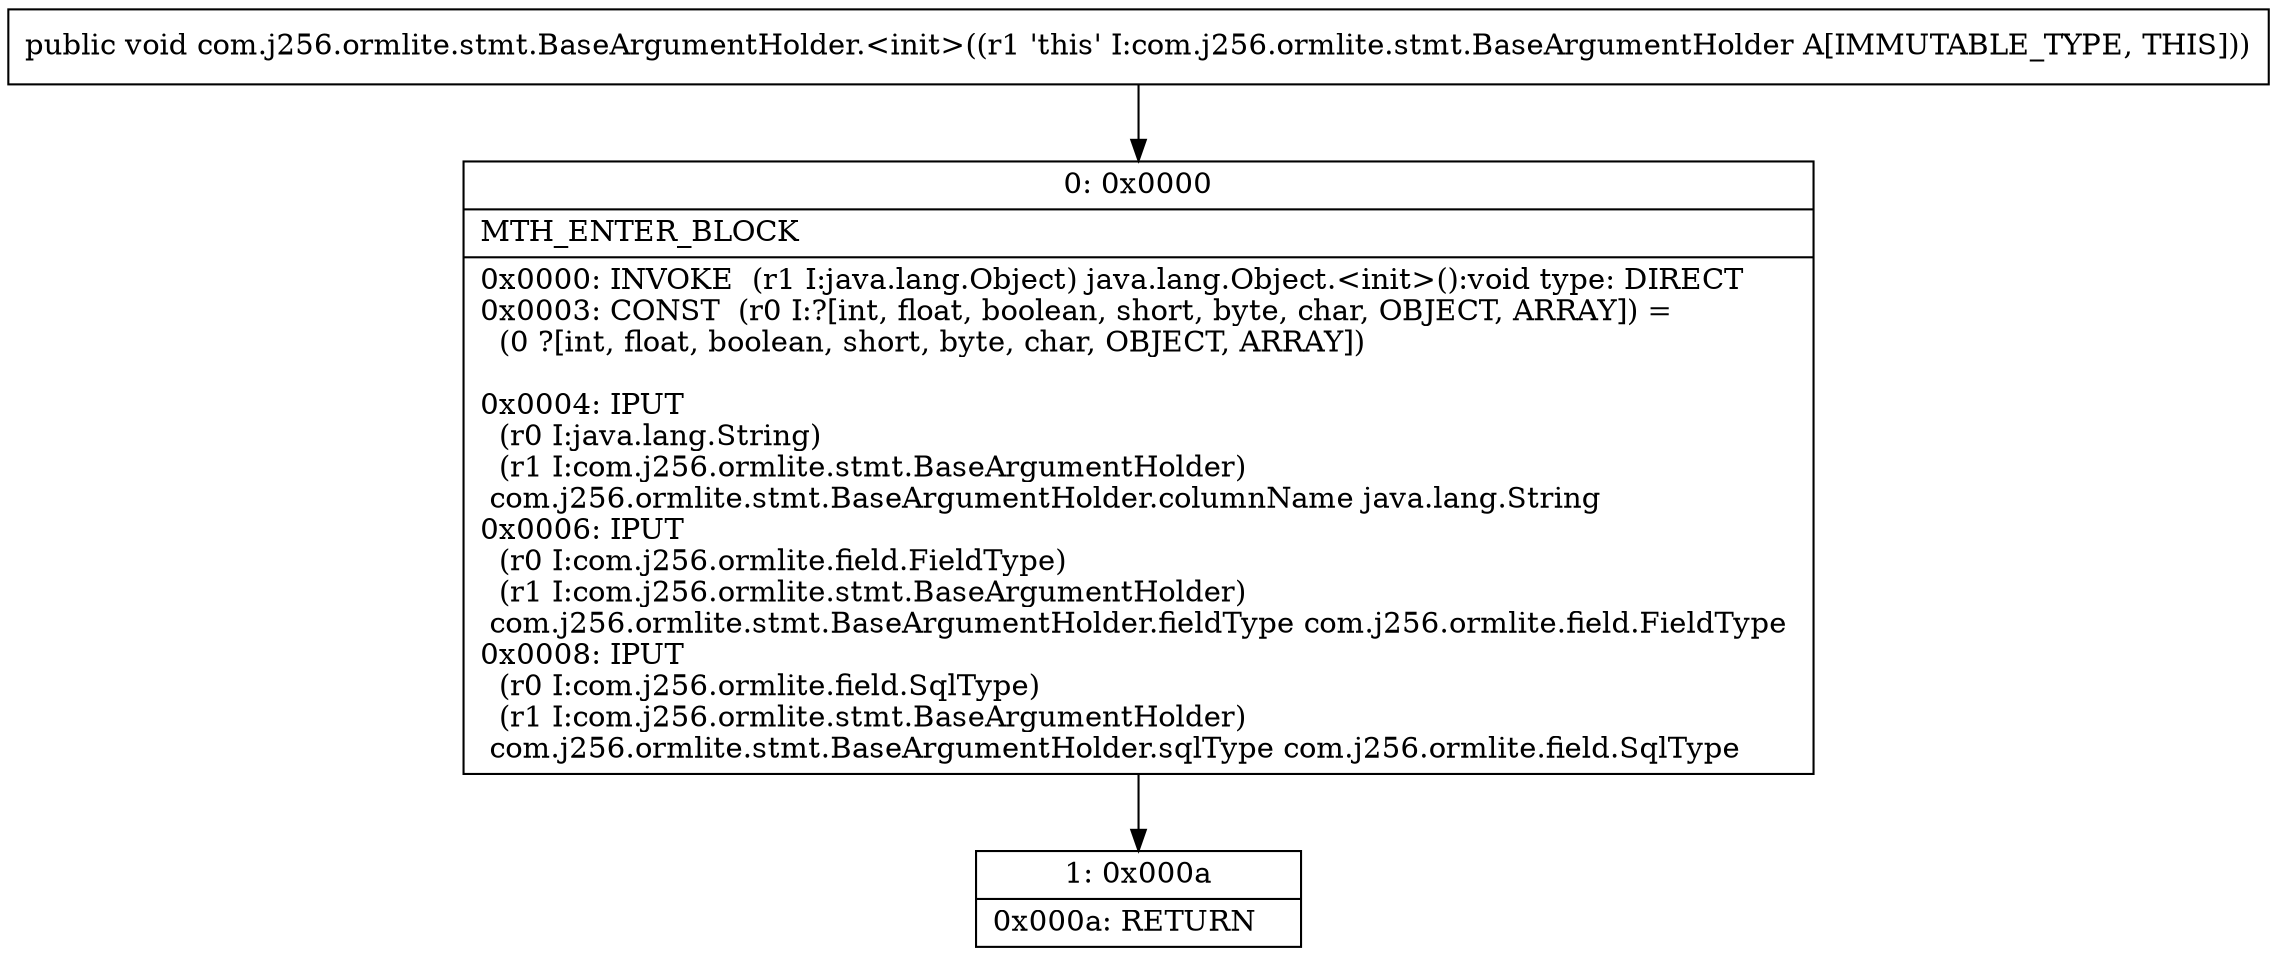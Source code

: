 digraph "CFG forcom.j256.ormlite.stmt.BaseArgumentHolder.\<init\>()V" {
Node_0 [shape=record,label="{0\:\ 0x0000|MTH_ENTER_BLOCK\l|0x0000: INVOKE  (r1 I:java.lang.Object) java.lang.Object.\<init\>():void type: DIRECT \l0x0003: CONST  (r0 I:?[int, float, boolean, short, byte, char, OBJECT, ARRAY]) = \l  (0 ?[int, float, boolean, short, byte, char, OBJECT, ARRAY])\l \l0x0004: IPUT  \l  (r0 I:java.lang.String)\l  (r1 I:com.j256.ormlite.stmt.BaseArgumentHolder)\l com.j256.ormlite.stmt.BaseArgumentHolder.columnName java.lang.String \l0x0006: IPUT  \l  (r0 I:com.j256.ormlite.field.FieldType)\l  (r1 I:com.j256.ormlite.stmt.BaseArgumentHolder)\l com.j256.ormlite.stmt.BaseArgumentHolder.fieldType com.j256.ormlite.field.FieldType \l0x0008: IPUT  \l  (r0 I:com.j256.ormlite.field.SqlType)\l  (r1 I:com.j256.ormlite.stmt.BaseArgumentHolder)\l com.j256.ormlite.stmt.BaseArgumentHolder.sqlType com.j256.ormlite.field.SqlType \l}"];
Node_1 [shape=record,label="{1\:\ 0x000a|0x000a: RETURN   \l}"];
MethodNode[shape=record,label="{public void com.j256.ormlite.stmt.BaseArgumentHolder.\<init\>((r1 'this' I:com.j256.ormlite.stmt.BaseArgumentHolder A[IMMUTABLE_TYPE, THIS])) }"];
MethodNode -> Node_0;
Node_0 -> Node_1;
}

